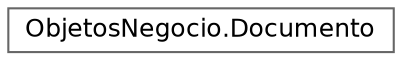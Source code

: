 digraph "Graphical Class Hierarchy"
{
 // LATEX_PDF_SIZE
  bgcolor="transparent";
  edge [fontname=Helvetica,fontsize=12,labelfontname=Helvetica,labelfontsize=10];
  node [fontname=Helvetica,fontsize=12,shape=box,height=0.2,width=0.4];
  rankdir="LR";
  Node0 [id="Node000000",label="ObjetosNegocio.Documento",height=0.2,width=0.4,color="grey40", fillcolor="white", style="filled",URL="$class_objetos_negocio_1_1_documento.html",tooltip="Representa um documento no contexto do sistema."];
}
